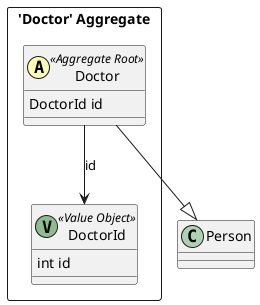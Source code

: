 @startuml

skinparam componentStyle uml2

package "'Doctor' Aggregate" <<Rectangle>> {
	class Doctor <<(A,#fffab8) Aggregate Root>> {
		DoctorId id
	}
	class DoctorId <<(V,DarkSeaGreen) Value Object>> {
		int id
	}
}
Doctor --> DoctorId : id
Doctor --|> Person


@enduml
